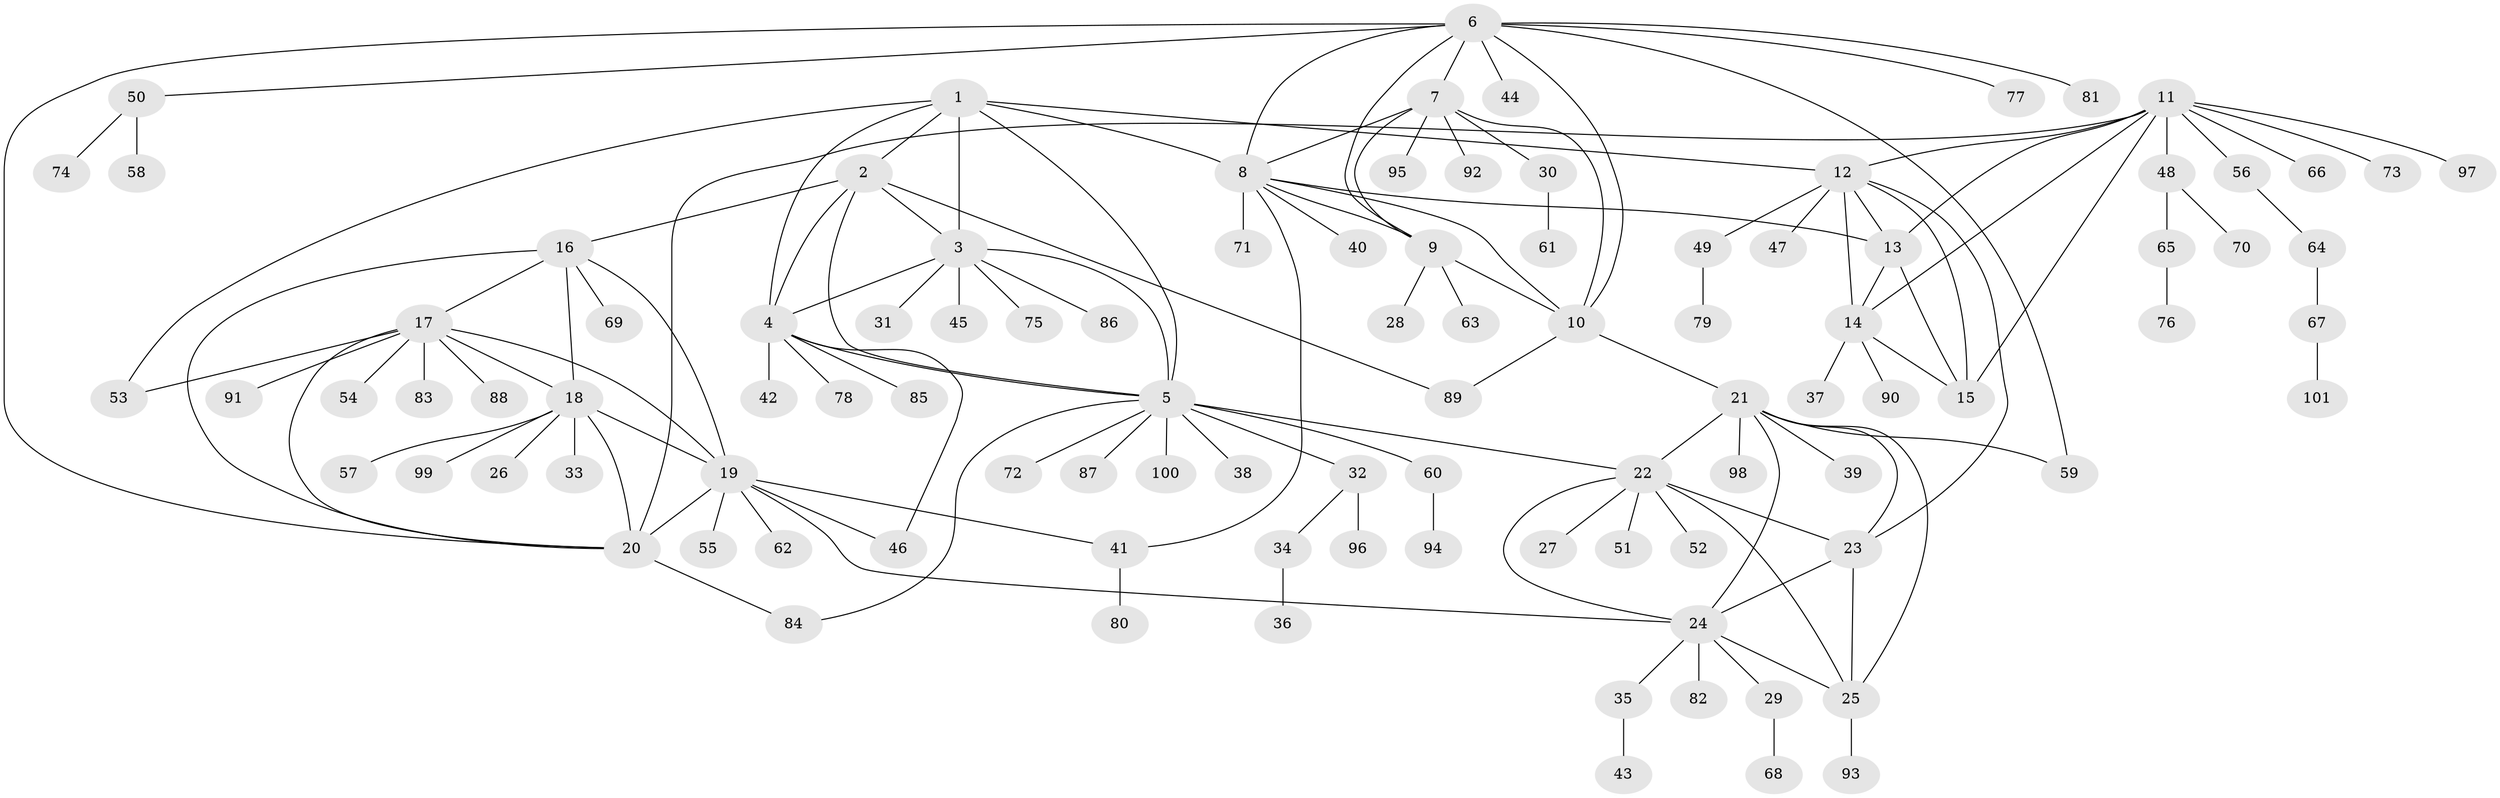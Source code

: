 // coarse degree distribution, {1: 0.49019607843137253, 11: 0.0196078431372549, 4: 0.058823529411764705, 6: 0.11764705882352941, 5: 0.09803921568627451, 8: 0.0392156862745098, 2: 0.11764705882352941, 7: 0.0196078431372549, 9: 0.0196078431372549, 3: 0.0196078431372549}
// Generated by graph-tools (version 1.1) at 2025/37/03/04/25 23:37:48]
// undirected, 101 vertices, 142 edges
graph export_dot {
  node [color=gray90,style=filled];
  1;
  2;
  3;
  4;
  5;
  6;
  7;
  8;
  9;
  10;
  11;
  12;
  13;
  14;
  15;
  16;
  17;
  18;
  19;
  20;
  21;
  22;
  23;
  24;
  25;
  26;
  27;
  28;
  29;
  30;
  31;
  32;
  33;
  34;
  35;
  36;
  37;
  38;
  39;
  40;
  41;
  42;
  43;
  44;
  45;
  46;
  47;
  48;
  49;
  50;
  51;
  52;
  53;
  54;
  55;
  56;
  57;
  58;
  59;
  60;
  61;
  62;
  63;
  64;
  65;
  66;
  67;
  68;
  69;
  70;
  71;
  72;
  73;
  74;
  75;
  76;
  77;
  78;
  79;
  80;
  81;
  82;
  83;
  84;
  85;
  86;
  87;
  88;
  89;
  90;
  91;
  92;
  93;
  94;
  95;
  96;
  97;
  98;
  99;
  100;
  101;
  1 -- 2;
  1 -- 3;
  1 -- 4;
  1 -- 5;
  1 -- 8;
  1 -- 12;
  1 -- 53;
  2 -- 3;
  2 -- 4;
  2 -- 5;
  2 -- 16;
  2 -- 89;
  3 -- 4;
  3 -- 5;
  3 -- 31;
  3 -- 45;
  3 -- 75;
  3 -- 86;
  4 -- 5;
  4 -- 42;
  4 -- 46;
  4 -- 78;
  4 -- 85;
  5 -- 22;
  5 -- 32;
  5 -- 38;
  5 -- 60;
  5 -- 72;
  5 -- 84;
  5 -- 87;
  5 -- 100;
  6 -- 7;
  6 -- 8;
  6 -- 9;
  6 -- 10;
  6 -- 20;
  6 -- 44;
  6 -- 50;
  6 -- 59;
  6 -- 77;
  6 -- 81;
  7 -- 8;
  7 -- 9;
  7 -- 10;
  7 -- 30;
  7 -- 92;
  7 -- 95;
  8 -- 9;
  8 -- 10;
  8 -- 13;
  8 -- 40;
  8 -- 41;
  8 -- 71;
  9 -- 10;
  9 -- 28;
  9 -- 63;
  10 -- 21;
  10 -- 89;
  11 -- 12;
  11 -- 13;
  11 -- 14;
  11 -- 15;
  11 -- 20;
  11 -- 48;
  11 -- 56;
  11 -- 66;
  11 -- 73;
  11 -- 97;
  12 -- 13;
  12 -- 14;
  12 -- 15;
  12 -- 23;
  12 -- 47;
  12 -- 49;
  13 -- 14;
  13 -- 15;
  14 -- 15;
  14 -- 37;
  14 -- 90;
  16 -- 17;
  16 -- 18;
  16 -- 19;
  16 -- 20;
  16 -- 69;
  17 -- 18;
  17 -- 19;
  17 -- 20;
  17 -- 53;
  17 -- 54;
  17 -- 83;
  17 -- 88;
  17 -- 91;
  18 -- 19;
  18 -- 20;
  18 -- 26;
  18 -- 33;
  18 -- 57;
  18 -- 99;
  19 -- 20;
  19 -- 24;
  19 -- 41;
  19 -- 46;
  19 -- 55;
  19 -- 62;
  20 -- 84;
  21 -- 22;
  21 -- 23;
  21 -- 24;
  21 -- 25;
  21 -- 39;
  21 -- 59;
  21 -- 98;
  22 -- 23;
  22 -- 24;
  22 -- 25;
  22 -- 27;
  22 -- 51;
  22 -- 52;
  23 -- 24;
  23 -- 25;
  24 -- 25;
  24 -- 29;
  24 -- 35;
  24 -- 82;
  25 -- 93;
  29 -- 68;
  30 -- 61;
  32 -- 34;
  32 -- 96;
  34 -- 36;
  35 -- 43;
  41 -- 80;
  48 -- 65;
  48 -- 70;
  49 -- 79;
  50 -- 58;
  50 -- 74;
  56 -- 64;
  60 -- 94;
  64 -- 67;
  65 -- 76;
  67 -- 101;
}

